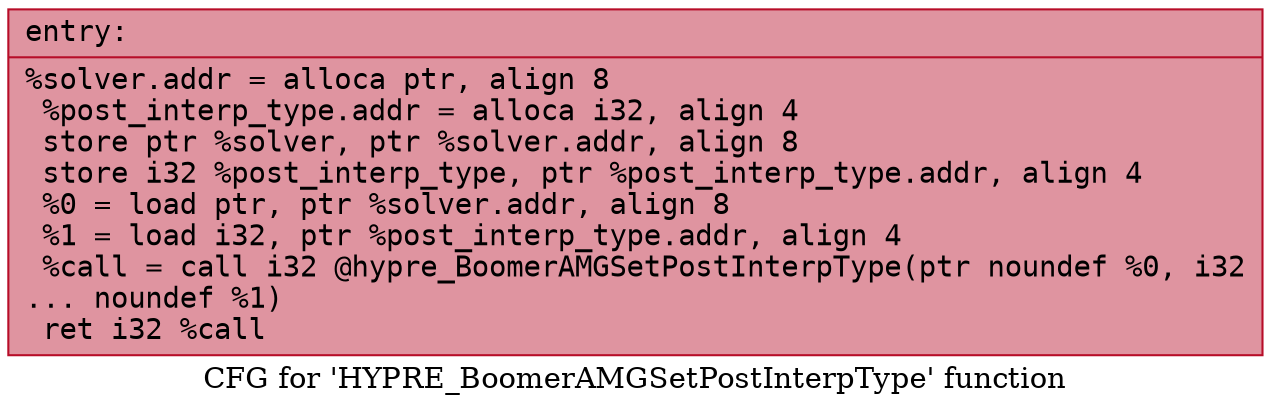 digraph "CFG for 'HYPRE_BoomerAMGSetPostInterpType' function" {
	label="CFG for 'HYPRE_BoomerAMGSetPostInterpType' function";

	Node0x55f5a9a56a80 [shape=record,color="#b70d28ff", style=filled, fillcolor="#b70d2870" fontname="Courier",label="{entry:\l|  %solver.addr = alloca ptr, align 8\l  %post_interp_type.addr = alloca i32, align 4\l  store ptr %solver, ptr %solver.addr, align 8\l  store i32 %post_interp_type, ptr %post_interp_type.addr, align 4\l  %0 = load ptr, ptr %solver.addr, align 8\l  %1 = load i32, ptr %post_interp_type.addr, align 4\l  %call = call i32 @hypre_BoomerAMGSetPostInterpType(ptr noundef %0, i32\l... noundef %1)\l  ret i32 %call\l}"];
}
